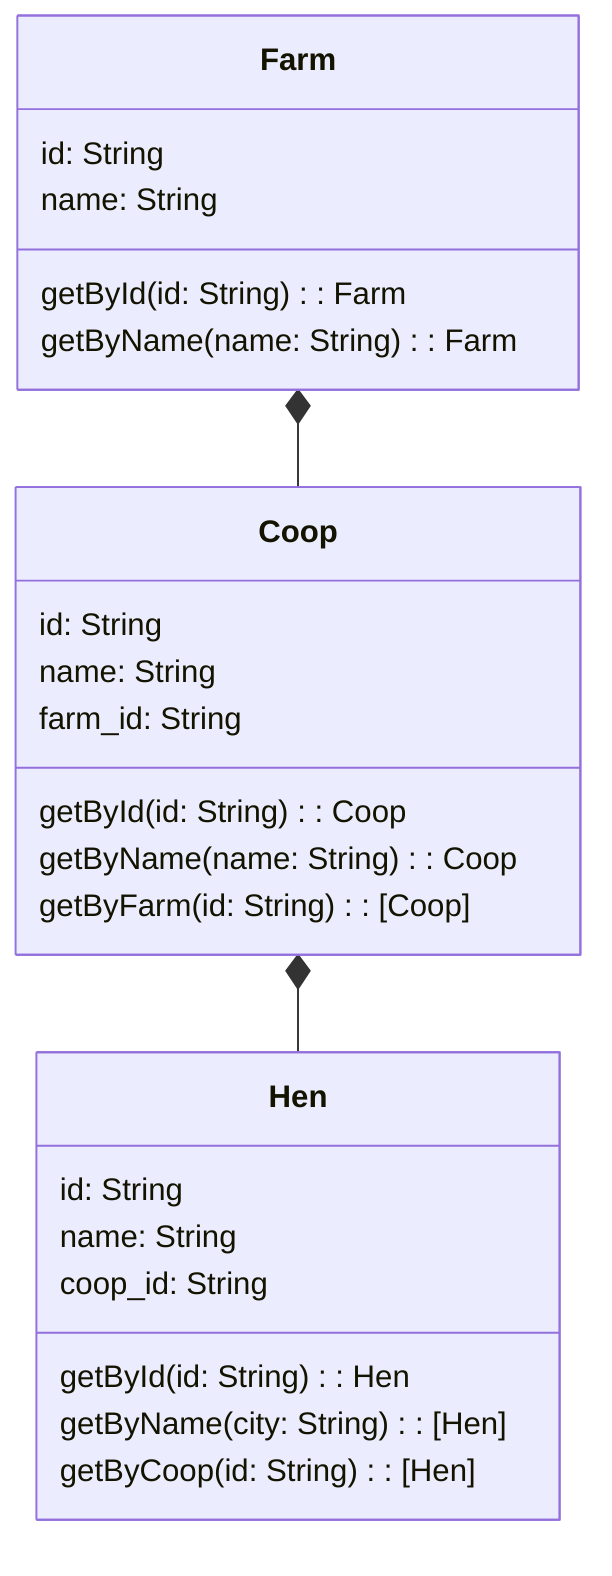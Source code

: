 classDiagram

    Farm *-- Coop
    class Farm {
        id: String
        name: String

        getById(id: String): Farm
        getByName(name: String): Farm
    }


    Coop *-- Hen
    class Coop {
        id: String
        name: String
        farm_id: String

        getById(id: String): Coop
        getByName(name: String): Coop
        getByFarm(id: String): [Coop]
    }

    class Hen {
        id: String
        name: String
        coop_id: String

        getById(id: String): Hen
        getByName(city: String): [Hen]
        getByCoop(id: String): [Hen]
    }